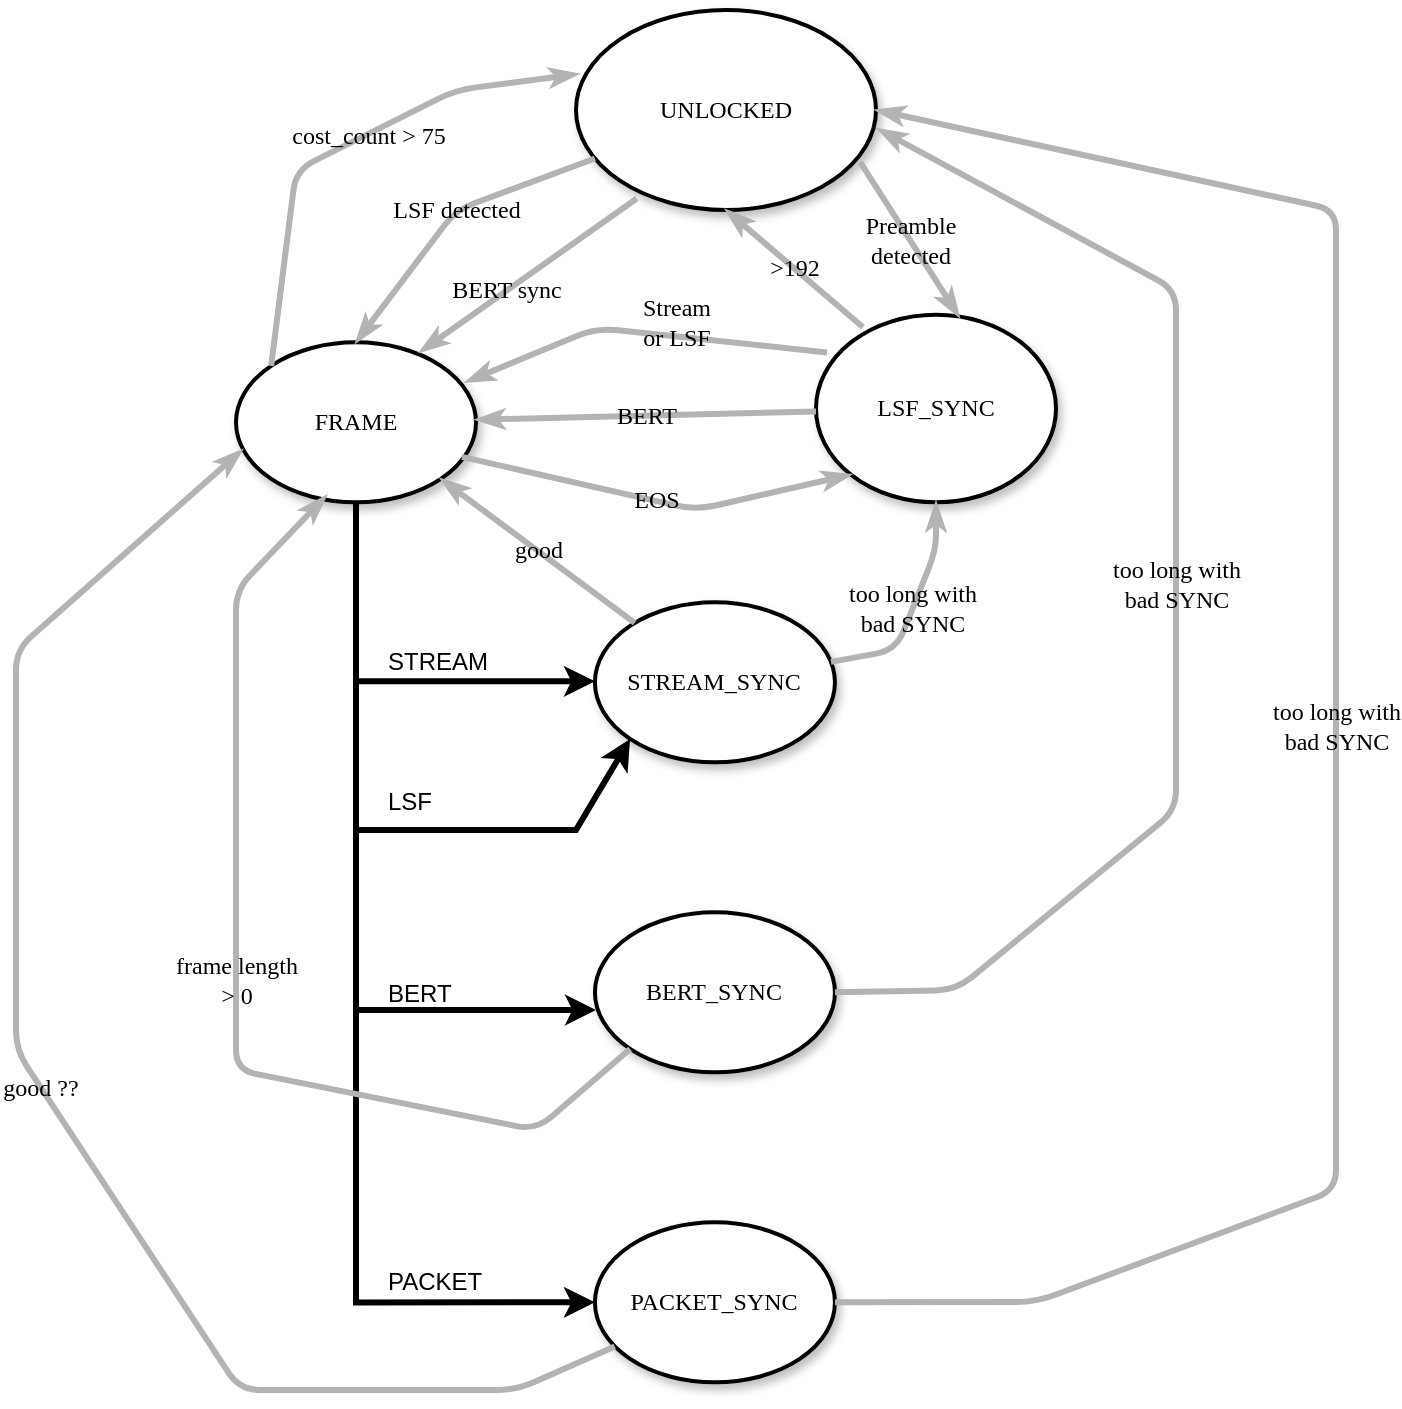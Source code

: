 <mxfile version="20.0.1" type="google"><diagram name="Page-1" id="ad52d381-51e7-2e0d-a935-2d0ddd2fd229"><mxGraphModel grid="1" page="1" gridSize="10" guides="1" tooltips="1" connect="1" arrows="1" fold="1" pageScale="1" pageWidth="1100" pageHeight="850" background="none" math="0" shadow="0"><root><mxCell id="0"/><mxCell id="1" parent="0"/><mxCell id="2c924340bb9dbf6c-4" value="UNLOCKED" style="ellipse;whiteSpace=wrap;html=1;rounded=1;shadow=1;comic=0;labelBackgroundColor=none;strokeWidth=2;fontFamily=Verdana;fontSize=12;align=center;" vertex="1" parent="1"><mxGeometry x="590" y="30" width="150" height="100" as="geometry"/></mxCell><mxCell id="2c924340bb9dbf6c-5" value="&lt;span&gt;LSF_SYNC&lt;/span&gt;" style="ellipse;whiteSpace=wrap;html=1;rounded=1;shadow=1;comic=0;labelBackgroundColor=none;strokeWidth=2;fontFamily=Verdana;fontSize=12;align=center;" vertex="1" parent="1"><mxGeometry x="710" y="182.36" width="120" height="93.82" as="geometry"/></mxCell><mxCell id="aW77WYdBjxN5AOmm2bk4-5" style="edgeStyle=orthogonalEdgeStyle;rounded=0;orthogonalLoop=1;jettySize=auto;html=1;exitX=0.5;exitY=1;exitDx=0;exitDy=0;entryX=0;entryY=0.5;entryDx=0;entryDy=0;strokeWidth=3;" edge="1" parent="1" source="2c924340bb9dbf6c-6" target="2c924340bb9dbf6c-52"><mxGeometry relative="1" as="geometry"><mxPoint x="549" y="720" as="targetPoint"/></mxGeometry></mxCell><mxCell id="2c924340bb9dbf6c-6" value="&lt;span&gt;FRAME&lt;/span&gt;" style="ellipse;whiteSpace=wrap;html=1;rounded=1;shadow=1;comic=0;labelBackgroundColor=none;strokeWidth=2;fontFamily=Verdana;fontSize=12;align=center;" vertex="1" parent="1"><mxGeometry x="420" y="196.18" width="120" height="80" as="geometry"/></mxCell><mxCell id="2c924340bb9dbf6c-7" value="&lt;span&gt;STREAM_SYNC&lt;/span&gt;" style="ellipse;whiteSpace=wrap;html=1;rounded=1;shadow=1;comic=0;labelBackgroundColor=none;strokeWidth=2;fontFamily=Verdana;fontSize=12;align=center;" vertex="1" parent="1"><mxGeometry x="599.47" y="326.18" width="120" height="80" as="geometry"/></mxCell><mxCell id="2c924340bb9dbf6c-32" value="LSF detected" style="edgeStyle=none;rounded=1;html=1;labelBackgroundColor=none;startArrow=none;startFill=0;startSize=5;endArrow=classicThin;endFill=1;endSize=5;jettySize=auto;orthogonalLoop=1;strokeColor=#B3B3B3;strokeWidth=3;fontFamily=Verdana;fontSize=12;entryX=0.5;entryY=0;entryDx=0;entryDy=0;" edge="1" parent="1" source="2c924340bb9dbf6c-4" target="2c924340bb9dbf6c-6"><mxGeometry x="-0.057" relative="1" as="geometry"><mxPoint x="509.896" y="107.651" as="targetPoint"/><Array as="points"><mxPoint x="530" y="130"/></Array><mxPoint as="offset"/></mxGeometry></mxCell><mxCell id="2c924340bb9dbf6c-33" value="Preamble &lt;br&gt;detected" style="edgeStyle=none;rounded=1;html=1;labelBackgroundColor=none;startArrow=none;startFill=0;startSize=5;endArrow=classicThin;endFill=1;endSize=5;jettySize=auto;orthogonalLoop=1;strokeColor=#B3B3B3;strokeWidth=3;fontFamily=Verdana;fontSize=12;entryX=0.596;entryY=0.01;entryDx=0;entryDy=0;entryPerimeter=0;exitX=0.947;exitY=0.76;exitDx=0;exitDy=0;exitPerimeter=0;" edge="1" parent="1" source="2c924340bb9dbf6c-4" target="2c924340bb9dbf6c-5"><mxGeometry relative="1" as="geometry"/></mxCell><mxCell id="2c924340bb9dbf6c-36" value="BERT" style="edgeStyle=none;rounded=1;html=1;labelBackgroundColor=none;startArrow=none;startFill=0;startSize=5;endArrow=classicThin;endFill=1;endSize=5;jettySize=auto;orthogonalLoop=1;strokeColor=#B3B3B3;strokeWidth=3;fontFamily=Verdana;fontSize=12" edge="1" parent="1" source="2c924340bb9dbf6c-5" target="2c924340bb9dbf6c-6"><mxGeometry relative="1" as="geometry"/></mxCell><mxCell id="2c924340bb9dbf6c-38" value="EOS" style="edgeStyle=none;rounded=1;html=1;labelBackgroundColor=none;startArrow=none;startFill=0;startSize=5;endArrow=classicThin;endFill=1;endSize=5;jettySize=auto;orthogonalLoop=1;strokeColor=#B3B3B3;strokeWidth=3;fontFamily=Verdana;fontSize=12;exitX=0.942;exitY=0.716;exitDx=0;exitDy=0;exitPerimeter=0;entryX=0;entryY=1;entryDx=0;entryDy=0;" edge="1" parent="1" source="2c924340bb9dbf6c-6" target="2c924340bb9dbf6c-5"><mxGeometry relative="1" as="geometry"><mxPoint x="720" y="250" as="targetPoint"/><Array as="points"><mxPoint x="650" y="280"/></Array></mxGeometry></mxCell><mxCell id="2c924340bb9dbf6c-52" value="&lt;span&gt;PACKET_SYNC&lt;/span&gt;" style="ellipse;whiteSpace=wrap;html=1;rounded=1;shadow=1;comic=0;labelBackgroundColor=none;strokeWidth=2;fontFamily=Verdana;fontSize=12;align=center;" vertex="1" parent="1"><mxGeometry x="599.47" y="636.18" width="120" height="80" as="geometry"/></mxCell><mxCell id="2c924340bb9dbf6c-63" value="good ??" style="edgeStyle=none;rounded=1;html=1;labelBackgroundColor=none;startArrow=none;startFill=0;startSize=5;endArrow=classicThin;endFill=1;endSize=5;jettySize=auto;orthogonalLoop=1;strokeColor=#B3B3B3;strokeWidth=3;fontFamily=Verdana;fontSize=12;entryX=0.025;entryY=0.673;entryDx=0;entryDy=0;entryPerimeter=0;" edge="1" parent="1" source="2c924340bb9dbf6c-52" target="2c924340bb9dbf6c-6"><mxGeometry relative="1" as="geometry"><mxPoint x="430" y="250" as="targetPoint"/><Array as="points"><mxPoint x="560" y="720"/><mxPoint x="422" y="720"/><mxPoint x="310" y="550"/><mxPoint x="310" y="350"/></Array></mxGeometry></mxCell><mxCell id="2c924340bb9dbf6c-64" value="too long with&lt;br&gt;bad SYNC" style="edgeStyle=none;rounded=1;html=1;labelBackgroundColor=none;startArrow=none;startFill=0;startSize=5;endArrow=classicThin;endFill=1;endSize=5;jettySize=auto;orthogonalLoop=1;strokeColor=#B3B3B3;strokeWidth=3;fontFamily=Verdana;fontSize=12;entryX=1;entryY=0.5;entryDx=0;entryDy=0;" edge="1" parent="1" source="2c924340bb9dbf6c-52" target="2c924340bb9dbf6c-4"><mxGeometry relative="1" as="geometry"><mxPoint x="982.051" y="435" as="targetPoint"/><Array as="points"><mxPoint x="820" y="676"/><mxPoint x="970" y="620"/><mxPoint x="970" y="130"/></Array></mxGeometry></mxCell><mxCell id="2c924340bb9dbf6c-67" value="BERT_SYNC" style="ellipse;whiteSpace=wrap;html=1;rounded=1;shadow=1;comic=0;labelBackgroundColor=none;strokeWidth=2;fontFamily=Verdana;fontSize=12;align=center;" vertex="1" parent="1"><mxGeometry x="599.47" y="481.18" width="120" height="80" as="geometry"/></mxCell><mxCell id="2c924340bb9dbf6c-77" value="Stream&lt;br&gt;or LSF" style="edgeStyle=none;rounded=1;html=1;labelBackgroundColor=none;startArrow=none;startFill=0;startSize=5;endArrow=classicThin;endFill=1;endSize=5;jettySize=auto;orthogonalLoop=1;strokeColor=#B3B3B3;strokeWidth=3;fontFamily=Verdana;fontSize=12;exitX=0.046;exitY=0.201;exitDx=0;exitDy=0;exitPerimeter=0;entryX=0.958;entryY=0.248;entryDx=0;entryDy=0;entryPerimeter=0;" edge="1" parent="1" source="2c924340bb9dbf6c-5" target="2c924340bb9dbf6c-6"><mxGeometry x="-0.174" y="-7" relative="1" as="geometry"><mxPoint x="716.63" y="209.246" as="sourcePoint"/><mxPoint x="532.014" y="215.241" as="targetPoint"/><Array as="points"><mxPoint x="600" y="189"/></Array><mxPoint as="offset"/></mxGeometry></mxCell><mxCell id="aW77WYdBjxN5AOmm2bk4-8" value="&amp;gt;192" style="edgeStyle=none;rounded=1;html=1;labelBackgroundColor=none;startArrow=none;startFill=0;startSize=5;endArrow=classicThin;endFill=1;endSize=5;jettySize=auto;orthogonalLoop=1;strokeColor=#B3B3B3;strokeWidth=3;fontFamily=Verdana;fontSize=12;exitX=0.196;exitY=0.067;exitDx=0;exitDy=0;entryX=0.5;entryY=1;entryDx=0;entryDy=0;exitPerimeter=0;" edge="1" parent="1" source="2c924340bb9dbf6c-5" target="2c924340bb9dbf6c-4"><mxGeometry relative="1" as="geometry"><mxPoint x="648.056" y="136.37" as="sourcePoint"/><mxPoint x="692.105" y="209.063" as="targetPoint"/></mxGeometry></mxCell><mxCell id="aW77WYdBjxN5AOmm2bk4-9" value="PACKET" style="text;strokeColor=none;fillColor=none;align=left;verticalAlign=middle;spacingLeft=4;spacingRight=4;overflow=hidden;points=[[0,0.5],[1,0.5]];portConstraint=eastwest;rotatable=0;" vertex="1" parent="1"><mxGeometry x="490" y="650" width="80" height="30" as="geometry"/></mxCell><mxCell id="aW77WYdBjxN5AOmm2bk4-10" value="BERT" style="text;strokeColor=none;fillColor=none;align=left;verticalAlign=middle;spacingLeft=4;spacingRight=4;overflow=hidden;points=[[0,0.5],[1,0.5]];portConstraint=eastwest;rotatable=0;" vertex="1" parent="1"><mxGeometry x="490" y="506.18" width="80" height="30" as="geometry"/></mxCell><mxCell id="aW77WYdBjxN5AOmm2bk4-11" value="STREAM" style="text;strokeColor=none;fillColor=none;align=left;verticalAlign=middle;spacingLeft=4;spacingRight=4;overflow=hidden;points=[[0,0.5],[1,0.5]];portConstraint=eastwest;rotatable=0;" vertex="1" parent="1"><mxGeometry x="490" y="340" width="80" height="30" as="geometry"/></mxCell><mxCell id="aW77WYdBjxN5AOmm2bk4-12" value="" style="endArrow=classic;html=1;rounded=0;strokeWidth=3;" edge="1" parent="1"><mxGeometry width="50" height="50" relative="1" as="geometry"><mxPoint x="480" y="530" as="sourcePoint"/><mxPoint x="600" y="530" as="targetPoint"/></mxGeometry></mxCell><mxCell id="aW77WYdBjxN5AOmm2bk4-13" value="" style="endArrow=classic;html=1;rounded=0;strokeWidth=3;" edge="1" parent="1"><mxGeometry width="50" height="50" relative="1" as="geometry"><mxPoint x="479.47" y="365.68" as="sourcePoint"/><mxPoint x="599.47" y="365.68" as="targetPoint"/></mxGeometry></mxCell><mxCell id="aW77WYdBjxN5AOmm2bk4-14" value="" style="endArrow=classic;html=1;rounded=0;entryX=0;entryY=1;entryDx=0;entryDy=0;strokeWidth=3;" edge="1" parent="1" target="2c924340bb9dbf6c-7"><mxGeometry width="50" height="50" relative="1" as="geometry"><mxPoint x="479.47" y="440" as="sourcePoint"/><mxPoint x="599.47" y="440" as="targetPoint"/><Array as="points"><mxPoint x="590" y="440"/></Array></mxGeometry></mxCell><mxCell id="aW77WYdBjxN5AOmm2bk4-15" value="LSF" style="text;strokeColor=none;fillColor=none;align=left;verticalAlign=middle;spacingLeft=4;spacingRight=4;overflow=hidden;points=[[0,0.5],[1,0.5]];portConstraint=eastwest;rotatable=0;" vertex="1" parent="1"><mxGeometry x="490" y="410.0" width="80" height="30" as="geometry"/></mxCell><mxCell id="aW77WYdBjxN5AOmm2bk4-16" value="cost_count &amp;gt; 75" style="edgeStyle=none;rounded=1;html=1;labelBackgroundColor=none;startArrow=none;startFill=0;startSize=5;endArrow=classicThin;endFill=1;endSize=5;jettySize=auto;orthogonalLoop=1;strokeColor=#B3B3B3;strokeWidth=3;fontFamily=Verdana;fontSize=12;entryX=0.007;entryY=0.32;entryDx=0;entryDy=0;exitX=0;exitY=0;exitDx=0;exitDy=0;entryPerimeter=0;" edge="1" parent="1" source="2c924340bb9dbf6c-6" target="2c924340bb9dbf6c-4"><mxGeometry x="0.11" y="-1" relative="1" as="geometry"><mxPoint x="360.0" y="151.72" as="sourcePoint"/><mxPoint x="452.574" y="90.004" as="targetPoint"/><Array as="points"><mxPoint x="450" y="110"/><mxPoint x="530" y="70"/></Array><mxPoint as="offset"/></mxGeometry></mxCell><mxCell id="aW77WYdBjxN5AOmm2bk4-17" value="too long with&lt;br&gt;bad SYNC" style="edgeStyle=none;rounded=1;html=1;labelBackgroundColor=none;startArrow=none;startFill=0;startSize=5;endArrow=classicThin;endFill=1;endSize=5;jettySize=auto;orthogonalLoop=1;strokeColor=#B3B3B3;strokeWidth=3;fontFamily=Verdana;fontSize=12;entryX=0.5;entryY=1;entryDx=0;entryDy=0;" edge="1" parent="1" source="2c924340bb9dbf6c-7" target="2c924340bb9dbf6c-5"><mxGeometry relative="1" as="geometry"><mxPoint x="544.47" y="786.18" as="sourcePoint"/><mxPoint x="637.044" y="724.464" as="targetPoint"/><Array as="points"><mxPoint x="750" y="350"/><mxPoint x="770" y="300"/></Array></mxGeometry></mxCell><mxCell id="aW77WYdBjxN5AOmm2bk4-18" value="good" style="edgeStyle=none;rounded=1;html=1;labelBackgroundColor=none;startArrow=none;startFill=0;startSize=5;endArrow=classicThin;endFill=1;endSize=5;jettySize=auto;orthogonalLoop=1;strokeColor=#B3B3B3;strokeWidth=3;fontFamily=Verdana;fontSize=12;entryX=1;entryY=1;entryDx=0;entryDy=0;" edge="1" parent="1" source="2c924340bb9dbf6c-7" target="2c924340bb9dbf6c-6"><mxGeometry relative="1" as="geometry"><mxPoint x="554.47" y="796.18" as="sourcePoint"/><mxPoint x="647.044" y="734.464" as="targetPoint"/></mxGeometry></mxCell><mxCell id="aW77WYdBjxN5AOmm2bk4-19" value="frame length&lt;br&gt;&amp;gt; 0" style="edgeStyle=none;rounded=1;html=1;labelBackgroundColor=none;startArrow=none;startFill=0;startSize=5;endArrow=classicThin;endFill=1;endSize=5;jettySize=auto;orthogonalLoop=1;strokeColor=#B3B3B3;strokeWidth=3;fontFamily=Verdana;fontSize=12;exitX=0;exitY=1;exitDx=0;exitDy=0;entryX=0.375;entryY=0.96;entryDx=0;entryDy=0;entryPerimeter=0;" edge="1" parent="1" source="2c924340bb9dbf6c-67" target="2c924340bb9dbf6c-6"><mxGeometry relative="1" as="geometry"><mxPoint x="564.47" y="806.18" as="sourcePoint"/><mxPoint x="410" y="580" as="targetPoint"/><Array as="points"><mxPoint x="570" y="590"/><mxPoint x="420" y="560"/><mxPoint x="420" y="320"/></Array></mxGeometry></mxCell><mxCell id="aW77WYdBjxN5AOmm2bk4-20" value="too long with&lt;br&gt;bad SYNC" style="edgeStyle=none;rounded=1;html=1;labelBackgroundColor=none;startArrow=none;startFill=0;startSize=5;endArrow=classicThin;endFill=1;endSize=5;jettySize=auto;orthogonalLoop=1;strokeColor=#B3B3B3;strokeWidth=3;fontFamily=Verdana;fontSize=12;exitX=1;exitY=0.5;exitDx=0;exitDy=0;entryX=1.007;entryY=0.595;entryDx=0;entryDy=0;entryPerimeter=0;" edge="1" parent="1" source="2c924340bb9dbf6c-67" target="2c924340bb9dbf6c-4"><mxGeometry relative="1" as="geometry"><mxPoint x="727.382" y="675.719" as="sourcePoint"/><mxPoint x="747.83" y="101.939" as="targetPoint"/><Array as="points"><mxPoint x="780" y="520"/><mxPoint x="890" y="430"/><mxPoint x="890" y="170"/></Array></mxGeometry></mxCell><mxCell id="aW77WYdBjxN5AOmm2bk4-21" value="BERT sync" style="edgeStyle=none;rounded=1;html=1;labelBackgroundColor=none;startArrow=none;startFill=0;startSize=5;endArrow=classicThin;endFill=1;endSize=5;jettySize=auto;orthogonalLoop=1;strokeColor=#B3B3B3;strokeWidth=3;fontFamily=Verdana;fontSize=12;entryX=0.767;entryY=0.06;entryDx=0;entryDy=0;entryPerimeter=0;" edge="1" parent="1" target="2c924340bb9dbf6c-6"><mxGeometry x="0.205" relative="1" as="geometry"><mxPoint x="620.368" y="124.256" as="sourcePoint"/><mxPoint x="520" y="200" as="targetPoint"/><mxPoint as="offset"/></mxGeometry></mxCell></root></mxGraphModel></diagram></mxfile>